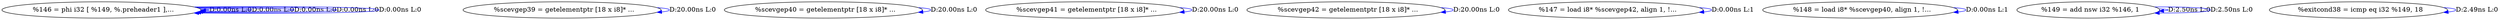 digraph {
Node0x341e640[label="  %146 = phi i32 [ %149, %.preheader1 ],..."];
Node0x341e640 -> Node0x341e640[label="D:0.00ns L:0",color=blue];
Node0x341e640 -> Node0x341e640[label="D:0.00ns L:0",color=blue];
Node0x341e640 -> Node0x341e640[label="D:0.00ns L:0",color=blue];
Node0x341e640 -> Node0x341e640[label="D:0.00ns L:0",color=blue];
Node0x341e640 -> Node0x341e640[label="D:0.00ns L:0",color=blue];
Node0x341e720[label="  %scevgep39 = getelementptr [18 x i8]* ..."];
Node0x341e720 -> Node0x341e720[label="D:20.00ns L:0",color=blue];
Node0x341e840[label="  %scevgep40 = getelementptr [18 x i8]* ..."];
Node0x341e840 -> Node0x341e840[label="D:20.00ns L:0",color=blue];
Node0x341e920[label="  %scevgep41 = getelementptr [18 x i8]* ..."];
Node0x341e920 -> Node0x341e920[label="D:20.00ns L:0",color=blue];
Node0x341ea00[label="  %scevgep42 = getelementptr [18 x i8]* ..."];
Node0x341ea00 -> Node0x341ea00[label="D:20.00ns L:0",color=blue];
Node0x341ebc0[label="  %147 = load i8* %scevgep42, align 1, !..."];
Node0x341ebc0 -> Node0x341ebc0[label="D:0.00ns L:1",color=blue];
Node0x341ed80[label="  %148 = load i8* %scevgep40, align 1, !..."];
Node0x341ed80 -> Node0x341ed80[label="D:0.00ns L:1",color=blue];
Node0x341efc0[label="  %149 = add nsw i32 %146, 1"];
Node0x341efc0 -> Node0x341efc0[label="D:2.50ns L:0",color=blue];
Node0x341efc0 -> Node0x341efc0[label="D:2.50ns L:0",color=blue];
Node0x341f0e0[label="  %exitcond38 = icmp eq i32 %149, 18"];
Node0x341f0e0 -> Node0x341f0e0[label="D:2.49ns L:0",color=blue];
}
